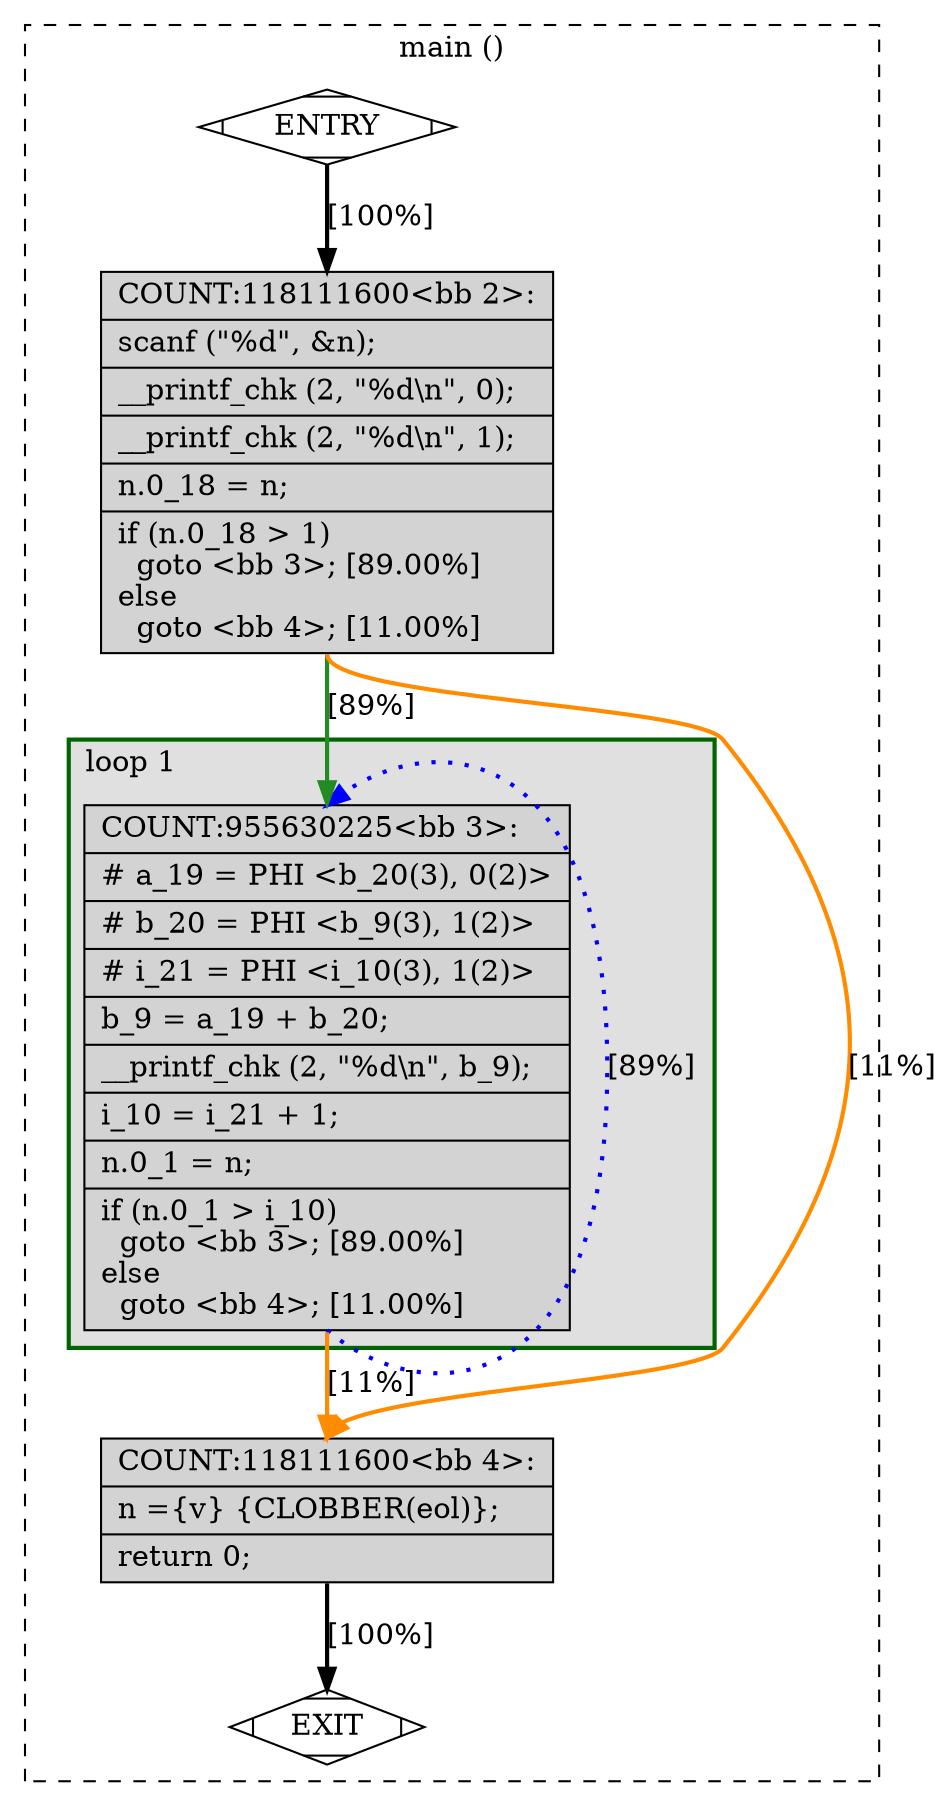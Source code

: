 digraph "a-fib.c.140t.laddress" {
overlap=false;
subgraph "cluster_main" {
	style="dashed";
	color="black";
	label="main ()";
	subgraph cluster_23_1 {
	style="filled";
	color="darkgreen";
	fillcolor="grey88";
	label="loop 1";
	labeljust=l;
	penwidth=2;
	fn_23_basic_block_3 [shape=record,style=filled,fillcolor=lightgrey,label="{COUNT:955630225\<bb\ 3\>:\l\
|#\ a_19\ =\ PHI\ \<b_20(3),\ 0(2)\>\l\
|#\ b_20\ =\ PHI\ \<b_9(3),\ 1(2)\>\l\
|#\ i_21\ =\ PHI\ \<i_10(3),\ 1(2)\>\l\
|b_9\ =\ a_19\ +\ b_20;\l\
|__printf_chk\ (2,\ \"%d\\n\",\ b_9);\l\
|i_10\ =\ i_21\ +\ 1;\l\
|n.0_1\ =\ n;\l\
|if\ (n.0_1\ \>\ i_10)\l\
\ \ goto\ \<bb\ 3\>;\ [89.00%]\l\
else\l\
\ \ goto\ \<bb\ 4\>;\ [11.00%]\l\
}"];

	}
	fn_23_basic_block_0 [shape=Mdiamond,style=filled,fillcolor=white,label="ENTRY"];

	fn_23_basic_block_1 [shape=Mdiamond,style=filled,fillcolor=white,label="EXIT"];

	fn_23_basic_block_2 [shape=record,style=filled,fillcolor=lightgrey,label="{COUNT:118111600\<bb\ 2\>:\l\
|scanf\ (\"%d\",\ &n);\l\
|__printf_chk\ (2,\ \"%d\\n\",\ 0);\l\
|__printf_chk\ (2,\ \"%d\\n\",\ 1);\l\
|n.0_18\ =\ n;\l\
|if\ (n.0_18\ \>\ 1)\l\
\ \ goto\ \<bb\ 3\>;\ [89.00%]\l\
else\l\
\ \ goto\ \<bb\ 4\>;\ [11.00%]\l\
}"];

	fn_23_basic_block_4 [shape=record,style=filled,fillcolor=lightgrey,label="{COUNT:118111600\<bb\ 4\>:\l\
|n\ =\{v\}\ \{CLOBBER(eol)\};\l\
|return\ 0;\l\
}"];

	fn_23_basic_block_0:s -> fn_23_basic_block_2:n [style="solid,bold",color=black,weight=100,constraint=true,label="[100%]"];
	fn_23_basic_block_2:s -> fn_23_basic_block_3:n [style="solid,bold",color=forestgreen,weight=10,constraint=true,label="[89%]"];
	fn_23_basic_block_2:s -> fn_23_basic_block_4:n [style="solid,bold",color=darkorange,weight=10,constraint=true,label="[11%]"];
	fn_23_basic_block_3:s -> fn_23_basic_block_3:n [style="dotted,bold",color=blue,weight=10,constraint=false,label="[89%]"];
	fn_23_basic_block_3:s -> fn_23_basic_block_4:n [style="solid,bold",color=darkorange,weight=10,constraint=true,label="[11%]"];
	fn_23_basic_block_4:s -> fn_23_basic_block_1:n [style="solid,bold",color=black,weight=10,constraint=true,label="[100%]"];
	fn_23_basic_block_0:s -> fn_23_basic_block_1:n [style="invis",constraint=true];
}
}

